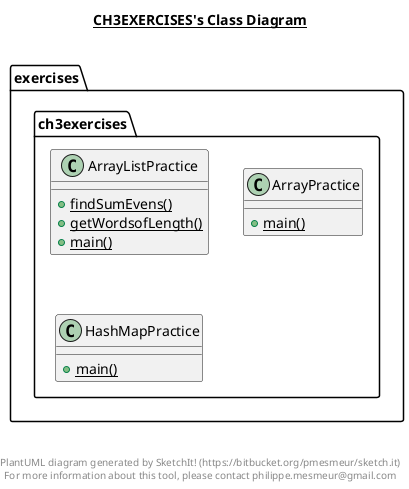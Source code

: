 @startuml

title __CH3EXERCISES's Class Diagram__\n

  namespace exercises {
    namespace ch3exercises {
      class exercises.ch3exercises.ArrayListPractice {
          {static} + findSumEvens()
          {static} + getWordsofLength()
          {static} + main()
      }
    }
  }
  

  namespace exercises {
    namespace ch3exercises {
      class exercises.ch3exercises.ArrayPractice {
          {static} + main()
      }
    }
  }
  

  namespace exercises {
    namespace ch3exercises {
      class exercises.ch3exercises.HashMapPractice {
          {static} + main()
      }
    }
  }
  



right footer


PlantUML diagram generated by SketchIt! (https://bitbucket.org/pmesmeur/sketch.it)
For more information about this tool, please contact philippe.mesmeur@gmail.com
endfooter

@enduml
